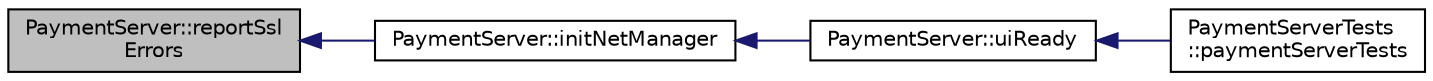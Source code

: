 digraph "PaymentServer::reportSslErrors"
{
  edge [fontname="Helvetica",fontsize="10",labelfontname="Helvetica",labelfontsize="10"];
  node [fontname="Helvetica",fontsize="10",shape=record];
  rankdir="LR";
  Node171 [label="PaymentServer::reportSsl\lErrors",height=0.2,width=0.4,color="black", fillcolor="grey75", style="filled", fontcolor="black"];
  Node171 -> Node172 [dir="back",color="midnightblue",fontsize="10",style="solid",fontname="Helvetica"];
  Node172 [label="PaymentServer::initNetManager",height=0.2,width=0.4,color="black", fillcolor="white", style="filled",URL="$class_payment_server.html#a2f94f2c3e12d03199870e17008535302"];
  Node172 -> Node173 [dir="back",color="midnightblue",fontsize="10",style="solid",fontname="Helvetica"];
  Node173 [label="PaymentServer::uiReady",height=0.2,width=0.4,color="black", fillcolor="white", style="filled",URL="$class_payment_server.html#abb6c65fabbf97ba95381997ca9cd6993"];
  Node173 -> Node174 [dir="back",color="midnightblue",fontsize="10",style="solid",fontname="Helvetica"];
  Node174 [label="PaymentServerTests\l::paymentServerTests",height=0.2,width=0.4,color="black", fillcolor="white", style="filled",URL="$class_payment_server_tests.html#a82c8a7437bfc26c28619b954a5ee8cad"];
}
